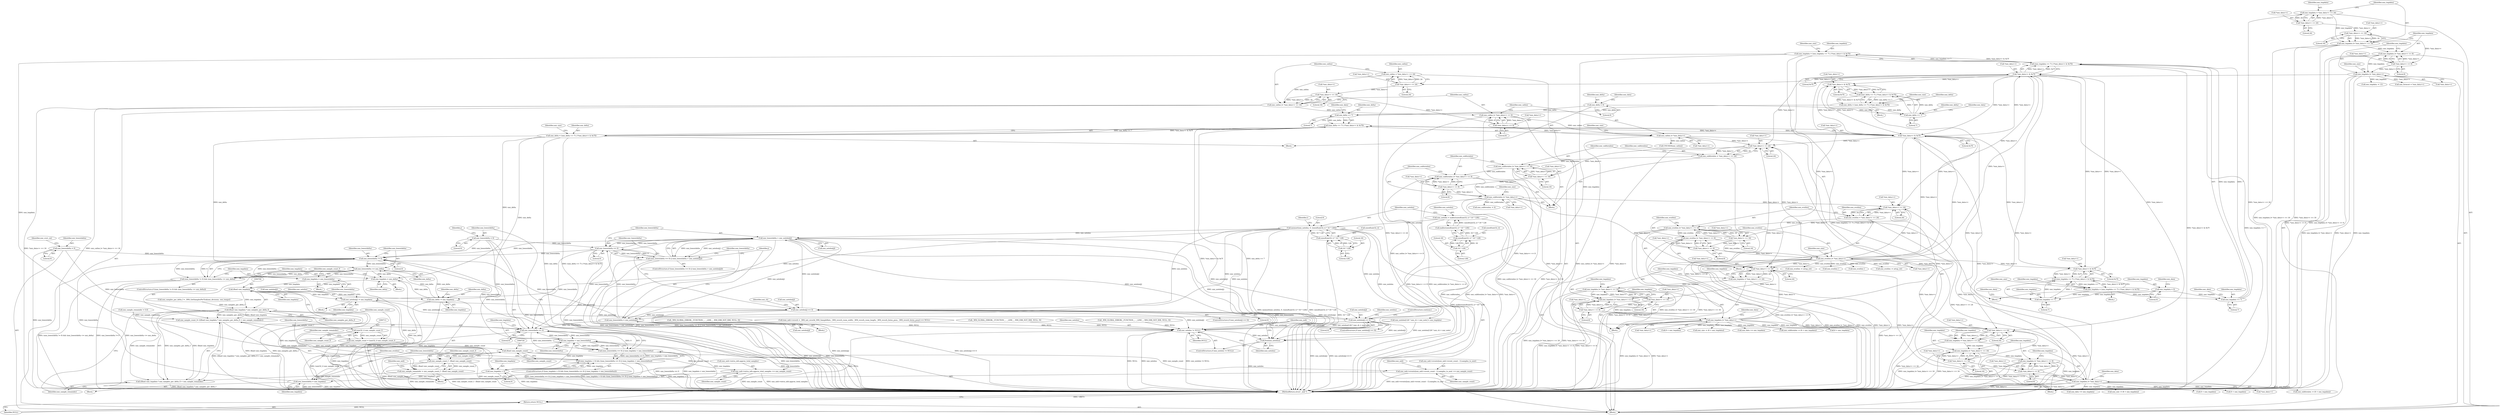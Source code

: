 digraph "0_wildmidi_660b513d99bced8783a4a5984ac2f742c74ebbdd_3@array" {
"1000800" [label="(Call,xmi_lowestdelta > xmi_notelen[j])"];
"1000797" [label="(Call,xmi_lowestdelta == 0)"];
"1000806" [label="(Call,xmi_lowestdelta = xmi_notelen[j])"];
"1000800" [label="(Call,xmi_lowestdelta > xmi_notelen[j])"];
"1000390" [label="(Call,memset(xmi_notelen, 0, (sizeof(uint32_t) * 16 * 128)))"];
"1000381" [label="(Call,xmi_notelen = malloc(sizeof(uint32_t) * 16 * 128))"];
"1000383" [label="(Call,malloc(sizeof(uint32_t) * 16 * 128))"];
"1000384" [label="(Call,sizeof(uint32_t) * 16 * 128)"];
"1000387" [label="(Call,16 * 128)"];
"1000393" [label="(Call,sizeof(uint32_t) * 16 * 128)"];
"1000396" [label="(Call,16 * 128)"];
"1000770" [label="(Call,xmi_notelen[j] == 0)"];
"1000764" [label="(Call,xmi_notelen[j] -= xmi_tmpdata)"];
"1000705" [label="(Call,(float) xmi_tmpdata)"];
"1000698" [label="(Call,xmi_tmpdata = xmi_delta)"];
"1000665" [label="(Call,xmi_delta = (xmi_delta << 7) | (*xmi_data++ & 0x7f))"];
"1000667" [label="(Call,(xmi_delta << 7) | (*xmi_data++ & 0x7f))"];
"1000668" [label="(Call,xmi_delta << 7)"];
"1000648" [label="(Call,xmi_delta = (xmi_delta << 7) | (*xmi_data++ & 0x7f))"];
"1000650" [label="(Call,(xmi_delta << 7) | (*xmi_data++ & 0x7f))"];
"1000651" [label="(Call,xmi_delta << 7)"];
"1000633" [label="(Call,xmi_delta = 0)"];
"1000654" [label="(Call,*xmi_data++ & 0x7f)"];
"1000920" [label="(Call,*xmi_data++ & 0x7f)"];
"1000903" [label="(Call,*xmi_data++ & 0x7f)"];
"1000614" [label="(Call,xmi_evntlen |= *xmi_data++)"];
"1000607" [label="(Call,xmi_evntlen |= *xmi_data++ << 8)"];
"1000600" [label="(Call,xmi_evntlen |= *xmi_data++ << 16)"];
"1000593" [label="(Call,xmi_evntlen = *xmi_data++ << 24)"];
"1000595" [label="(Call,*xmi_data++ << 24)"];
"1000512" [label="(Call,xmi_tmpdata |= *xmi_data++)"];
"1000505" [label="(Call,xmi_tmpdata |= *xmi_data++ << 8)"];
"1000498" [label="(Call,xmi_tmpdata |= *xmi_data++ << 16)"];
"1000491" [label="(Call,xmi_tmpdata = *xmi_data++ << 24)"];
"1000493" [label="(Call,*xmi_data++ << 24)"];
"1000671" [label="(Call,*xmi_data++ & 0x7f)"];
"1000562" [label="(Call,xmi_tmpdata |= *xmi_data++)"];
"1000555" [label="(Call,xmi_tmpdata |= *xmi_data++ << 8)"];
"1000548" [label="(Call,xmi_tmpdata |= *xmi_data++ << 16)"];
"1000541" [label="(Call,xmi_tmpdata = *xmi_data++ << 24)"];
"1000543" [label="(Call,*xmi_data++ << 24)"];
"1000449" [label="(Call,xmi_subformlen |= *xmi_data++)"];
"1000442" [label="(Call,xmi_subformlen |= *xmi_data++ << 8)"];
"1000435" [label="(Call,xmi_subformlen |= *xmi_data++ << 16)"];
"1000428" [label="(Call,xmi_subformlen = *xmi_data++ << 24)"];
"1000430" [label="(Call,*xmi_data++ << 24)"];
"1000337" [label="(Call,xmi_catlen |= *xmi_data++)"];
"1000330" [label="(Call,xmi_catlen |= *xmi_data++ << 8)"];
"1000323" [label="(Call,xmi_catlen |= *xmi_data++ << 16)"];
"1000316" [label="(Call,xmi_catlen = *xmi_data++ << 24)"];
"1000318" [label="(Call,*xmi_data++ << 24)"];
"1000233" [label="(Call,xmi_tmpdata |= *xmi_data++)"];
"1000226" [label="(Call,xmi_tmpdata |= *xmi_data++ << 8)"];
"1000219" [label="(Call,xmi_tmpdata |= *xmi_data++ << 16)"];
"1000212" [label="(Call,xmi_tmpdata = *xmi_data++ << 24)"];
"1000214" [label="(Call,*xmi_data++ << 24)"];
"1000221" [label="(Call,*xmi_data++ << 16)"];
"1000228" [label="(Call,*xmi_data++ << 8)"];
"1000325" [label="(Call,*xmi_data++ << 16)"];
"1000332" [label="(Call,*xmi_data++ << 8)"];
"1000437" [label="(Call,*xmi_data++ << 16)"];
"1000444" [label="(Call,*xmi_data++ << 8)"];
"1000550" [label="(Call,*xmi_data++ << 16)"];
"1000557" [label="(Call,*xmi_data++ << 8)"];
"1000500" [label="(Call,*xmi_data++ << 16)"];
"1000507" [label="(Call,*xmi_data++ << 8)"];
"1000602" [label="(Call,*xmi_data++ << 16)"];
"1000609" [label="(Call,*xmi_data++ << 8)"];
"1000811" [label="(Call,xmi_delta -= xmi_tmpdata)"];
"1000689" [label="(Call,xmi_lowestdelta <= xmi_delta)"];
"1000686" [label="(Call,xmi_lowestdelta != 0)"];
"1000185" [label="(Call,xmi_lowestdelta = 0)"];
"1000949" [label="(Call,xmi_tmpdata < xmi_lowestdelta)"];
"1000942" [label="(Call,xmi_tmpdata > 0)"];
"1000914" [label="(Call,xmi_tmpdata = (xmi_tmpdata << 7) | (*xmi_data++ & 0x7f))"];
"1000916" [label="(Call,(xmi_tmpdata << 7) | (*xmi_data++ & 0x7f))"];
"1000917" [label="(Call,xmi_tmpdata << 7)"];
"1000882" [label="(Call,xmi_tmpdata = 0)"];
"1000897" [label="(Call,xmi_tmpdata = (xmi_tmpdata << 7) | (*xmi_data++ & 0x7f))"];
"1000899" [label="(Call,(xmi_tmpdata << 7) | (*xmi_data++ & 0x7f))"];
"1000900" [label="(Call,xmi_tmpdata << 7)"];
"1000946" [label="(Call,xmi_lowestdelta == 0)"];
"1000742" [label="(Call,xmi_lowestdelta = 0)"];
"1000953" [label="(Call,xmi_lowestdelta = xmi_tmpdata)"];
"1000693" [label="(Call,xmi_tmpdata = xmi_lowestdelta)"];
"1000758" [label="(Call,xmi_notelen[j] == 0)"];
"1000685" [label="(Call,(xmi_lowestdelta != 0) && (xmi_lowestdelta <= xmi_delta))"];
"1000704" [label="(Call,(float) xmi_tmpdata * xmi_samples_per_delta_f)"];
"1000701" [label="(Call,xmi_sample_count_f= (((float) xmi_tmpdata * xmi_samples_per_delta_f) + xmi_sample_remainder))"];
"1000712" [label="(Call,(uint32_t) xmi_sample_count_f)"];
"1000710" [label="(Call,xmi_sample_count = (uint32_t) xmi_sample_count_f)"];
"1000719" [label="(Call,(float) xmi_sample_count)"];
"1000717" [label="(Call,xmi_sample_count_f - (float) xmi_sample_count)"];
"1000715" [label="(Call,xmi_sample_remainder = xmi_sample_count_f - (float) xmi_sample_count)"];
"1000703" [label="(Call,((float) xmi_tmpdata * xmi_samples_per_delta_f) + xmi_sample_remainder)"];
"1000722" [label="(Call,xmi_mdi->events[xmi_mdi->event_count - 1].samples_to_next += xmi_sample_count)"];
"1000735" [label="(Call,xmi_mdi->extra_info.approx_total_samples += xmi_sample_count)"];
"1001044" [label="(Call,xmi_notelen != NULL)"];
"1001047" [label="(Call,free(xmi_notelen))"];
"1001057" [label="(Return,return NULL;)"];
"1000796" [label="(Call,(xmi_lowestdelta == 0) || (xmi_lowestdelta > xmi_notelen[j]))"];
"1000945" [label="(Call,(xmi_lowestdelta == 0) || (xmi_tmpdata < xmi_lowestdelta))"];
"1000941" [label="(Call,(xmi_tmpdata > 0) && ((xmi_lowestdelta == 0) || (xmi_tmpdata < xmi_lowestdelta)))"];
"1000572" [label="(Call,8 + xmi_tmpdata)"];
"1000919" [label="(Literal,7)"];
"1001047" [label="(Call,free(xmi_notelen))"];
"1000564" [label="(Call,*xmi_data++)"];
"1000326" [label="(Call,*xmi_data++)"];
"1000385" [label="(Call,sizeof(uint32_t))"];
"1000714" [label="(Identifier,xmi_sample_count_f)"];
"1000796" [label="(Call,(xmi_lowestdelta == 0) || (xmi_lowestdelta > xmi_notelen[j]))"];
"1000711" [label="(Identifier,xmi_sample_count)"];
"1000943" [label="(Identifier,xmi_tmpdata)"];
"1000445" [label="(Call,*xmi_data++)"];
"1000717" [label="(Call,xmi_sample_count_f - (float) xmi_sample_count)"];
"1000220" [label="(Identifier,xmi_tmpdata)"];
"1000741" [label="(Identifier,xmi_sample_count)"];
"1000186" [label="(Identifier,xmi_lowestdelta)"];
"1000232" [label="(Literal,8)"];
"1000522" [label="(Call,8 + xmi_tmpdata)"];
"1000610" [label="(Call,*xmi_data++)"];
"1000212" [label="(Call,xmi_tmpdata = *xmi_data++ << 24)"];
"1000965" [label="(Call,xmi_evntlen -= setup_ret)"];
"1000381" [label="(Call,xmi_notelen = malloc(sizeof(uint32_t) * 16 * 128))"];
"1000652" [label="(Identifier,xmi_delta)"];
"1000487" [label="(Block,)"];
"1000661" [label="(Call,xmi_evntlen--)"];
"1000498" [label="(Call,xmi_tmpdata |= *xmi_data++ << 16)"];
"1000671" [label="(Call,*xmi_data++ & 0x7f)"];
"1000213" [label="(Identifier,xmi_tmpdata)"];
"1000505" [label="(Call,xmi_tmpdata |= *xmi_data++ << 8)"];
"1000944" [label="(Literal,0)"];
"1000695" [label="(Identifier,xmi_lowestdelta)"];
"1000219" [label="(Call,xmi_tmpdata |= *xmi_data++ << 16)"];
"1000688" [label="(Literal,0)"];
"1000858" [label="(Block,)"];
"1000609" [label="(Call,*xmi_data++ << 8)"];
"1000494" [label="(Call,*xmi_data++)"];
"1000390" [label="(Call,memset(xmi_notelen, 0, (sizeof(uint32_t) * 16 * 128)))"];
"1000920" [label="(Call,*xmi_data++ & 0x7f)"];
"1000548" [label="(Call,xmi_tmpdata |= *xmi_data++ << 16)"];
"1000909" [label="(Identifier,xmi_size)"];
"1000747" [label="(Identifier,j)"];
"1000726" [label="(Identifier,xmi_mdi)"];
"1000441" [label="(Literal,16)"];
"1000511" [label="(Literal,8)"];
"1000608" [label="(Identifier,xmi_evntlen)"];
"1000952" [label="(Block,)"];
"1000678" [label="(Call,xmi_evntlen--)"];
"1000635" [label="(Literal,0)"];
"1000541" [label="(Call,xmi_tmpdata = *xmi_data++ << 24)"];
"1000690" [label="(Identifier,xmi_lowestdelta)"];
"1000950" [label="(Identifier,xmi_tmpdata)"];
"1000814" [label="(Identifier,xmi_delta)"];
"1000514" [label="(Call,*xmi_data++)"];
"1000904" [label="(Call,*xmi_data++)"];
"1000228" [label="(Call,*xmi_data++ << 8)"];
"1000948" [label="(Literal,0)"];
"1000587" [label="(Block,)"];
"1000233" [label="(Call,xmi_tmpdata |= *xmi_data++)"];
"1000634" [label="(Identifier,xmi_delta)"];
"1000946" [label="(Call,xmi_lowestdelta == 0)"];
"1000762" [label="(Literal,0)"];
"1000537" [label="(Block,)"];
"1000463" [label="(Call,_WM_GLOBAL_ERROR(__FUNCTION__, __LINE__, WM_ERR_NOT_XMI, NULL, 0))"];
"1000801" [label="(Identifier,xmi_lowestdelta)"];
"1000639" [label="(Identifier,xmi_data)"];
"1000647" [label="(Block,)"];
"1000800" [label="(Call,xmi_lowestdelta > xmi_notelen[j])"];
"1000669" [label="(Identifier,xmi_delta)"];
"1000234" [label="(Identifier,xmi_tmpdata)"];
"1000431" [label="(Call,*xmi_data++)"];
"1000906" [label="(Identifier,xmi_data)"];
"1000709" [label="(Identifier,xmi_sample_remainder)"];
"1000675" [label="(Literal,0x7f)"];
"1001046" [label="(Identifier,NULL)"];
"1001057" [label="(Return,return NULL;)"];
"1000924" [label="(Literal,0x7f)"];
"1000811" [label="(Call,xmi_delta -= xmi_tmpdata)"];
"1000227" [label="(Identifier,xmi_tmpdata)"];
"1000568" [label="(Identifier,xmi_data)"];
"1000685" [label="(Call,(xmi_lowestdelta != 0) && (xmi_lowestdelta <= xmi_delta))"];
"1000772" [label="(Identifier,xmi_notelen)"];
"1000325" [label="(Call,*xmi_data++ << 16)"];
"1000755" [label="(Identifier,j)"];
"1000512" [label="(Call,xmi_tmpdata |= *xmi_data++)"];
"1000983" [label="(Call,(xmi_mdi->reverb = _WM_init_reverb(_WM_SampleRate, _WM_reverb_room_width, _WM_reverb_room_length, _WM_reverb_listen_posx, _WM_reverb_listen_posy)) == NULL)"];
"1000734" [label="(Identifier,xmi_sample_count)"];
"1000758" [label="(Call,xmi_notelen[j] == 0)"];
"1000287" [label="(Call,xmi_tmpdata -= 13)"];
"1000897" [label="(Call,xmi_tmpdata = (xmi_tmpdata << 7) | (*xmi_data++ & 0x7f))"];
"1000683" [label="(Block,)"];
"1000923" [label="(Identifier,xmi_data)"];
"1000319" [label="(Call,*xmi_data++)"];
"1000942" [label="(Call,xmi_tmpdata > 0)"];
"1000971" [label="(Identifier,xmi_evntlen)"];
"1000649" [label="(Identifier,xmi_delta)"];
"1000766" [label="(Identifier,xmi_notelen)"];
"1000595" [label="(Call,*xmi_data++ << 24)"];
"1000401" [label="(Identifier,i)"];
"1000593" [label="(Call,xmi_evntlen = *xmi_data++ << 24)"];
"1000738" [label="(Identifier,xmi_mdi)"];
"1000799" [label="(Literal,0)"];
"1000700" [label="(Identifier,xmi_delta)"];
"1000603" [label="(Call,*xmi_data++)"];
"1000398" [label="(Literal,128)"];
"1000513" [label="(Identifier,xmi_tmpdata)"];
"1000331" [label="(Identifier,xmi_catlen)"];
"1000215" [label="(Call,*xmi_data++)"];
"1000947" [label="(Identifier,xmi_lowestdelta)"];
"1000940" [label="(ControlStructure,if ((xmi_tmpdata > 0) && ((xmi_lowestdelta == 0) || (xmi_tmpdata < xmi_lowestdelta))))"];
"1000653" [label="(Literal,7)"];
"1000769" [label="(ControlStructure,if (xmi_notelen[j] == 0))"];
"1000527" [label="(Call,8 + xmi_tmpdata)"];
"1000323" [label="(Call,xmi_catlen |= *xmi_data++ << 16)"];
"1000443" [label="(Identifier,xmi_subformlen)"];
"1000883" [label="(Identifier,xmi_tmpdata)"];
"1000520" [label="(Call,xmi_size -= (8 + xmi_tmpdata))"];
"1000712" [label="(Call,(uint32_t) xmi_sample_count_f)"];
"1000596" [label="(Call,*xmi_data++)"];
"1000719" [label="(Call,(float) xmi_sample_count)"];
"1000650" [label="(Call,(xmi_delta << 7) | (*xmi_data++ & 0x7f))"];
"1000672" [label="(Call,*xmi_data++)"];
"1000575" [label="(Call,xmi_subformlen -= (8 + xmi_tmpdata))"];
"1000492" [label="(Identifier,xmi_tmpdata)"];
"1000542" [label="(Identifier,xmi_tmpdata)"];
"1000876" [label="(Call,xmi_evntlen -= setup_ret)"];
"1000918" [label="(Identifier,xmi_tmpdata)"];
"1000955" [label="(Identifier,xmi_tmpdata)"];
"1000765" [label="(Call,xmi_notelen[j])"];
"1000557" [label="(Call,*xmi_data++ << 8)"];
"1000707" [label="(Identifier,xmi_tmpdata)"];
"1000917" [label="(Call,xmi_tmpdata << 7)"];
"1000544" [label="(Call,*xmi_data++)"];
"1000805" [label="(Block,)"];
"1001051" [label="(Identifier,xmi_mdi)"];
"1000415" [label="(Call,_WM_GLOBAL_ERROR(__FUNCTION__, __LINE__, WM_ERR_NOT_XMI, NULL, 0))"];
"1000451" [label="(Call,*xmi_data++)"];
"1000428" [label="(Call,xmi_subformlen = *xmi_data++ << 24)"];
"1000383" [label="(Call,malloc(sizeof(uint32_t) * 16 * 128))"];
"1000702" [label="(Identifier,xmi_sample_count_f)"];
"1000226" [label="(Call,xmi_tmpdata |= *xmi_data++ << 8)"];
"1000438" [label="(Call,*xmi_data++)"];
"1000547" [label="(Literal,24)"];
"1000614" [label="(Call,xmi_evntlen |= *xmi_data++)"];
"1000343" [label="(Identifier,xmi_size)"];
"1000807" [label="(Identifier,xmi_lowestdelta)"];
"1000558" [label="(Call,*xmi_data++)"];
"1000607" [label="(Call,xmi_evntlen |= *xmi_data++ << 8)"];
"1000703" [label="(Call,((float) xmi_tmpdata * xmi_samples_per_delta_f) + xmi_sample_remainder)"];
"1000670" [label="(Literal,7)"];
"1000802" [label="(Call,xmi_notelen[j])"];
"1000797" [label="(Call,xmi_lowestdelta == 0)"];
"1000941" [label="(Call,(xmi_tmpdata > 0) && ((xmi_lowestdelta == 0) || (xmi_tmpdata < xmi_lowestdelta)))"];
"1000687" [label="(Identifier,xmi_lowestdelta)"];
"1000318" [label="(Call,*xmi_data++ << 24)"];
"1000914" [label="(Call,xmi_tmpdata = (xmi_tmpdata << 7) | (*xmi_data++ & 0x7f))"];
"1000926" [label="(Identifier,xmi_size)"];
"1000677" [label="(Identifier,xmi_size)"];
"1000648" [label="(Call,xmi_delta = (xmi_delta << 7) | (*xmi_data++ & 0x7f))"];
"1000658" [label="(Literal,0x7f)"];
"1000444" [label="(Call,*xmi_data++ << 8)"];
"1000436" [label="(Identifier,xmi_subformlen)"];
"1000387" [label="(Call,16 * 128)"];
"1000497" [label="(Literal,24)"];
"1000435" [label="(Call,xmi_subformlen |= *xmi_data++ << 16)"];
"1000901" [label="(Identifier,xmi_tmpdata)"];
"1000721" [label="(Identifier,xmi_sample_count)"];
"1000437" [label="(Call,*xmi_data++ << 16)"];
"1000330" [label="(Call,xmi_catlen |= *xmi_data++ << 8)"];
"1000771" [label="(Call,xmi_notelen[j])"];
"1000491" [label="(Call,xmi_tmpdata = *xmi_data++ << 24)"];
"1000345" [label="(Call,UNUSED(xmi_catlen))"];
"1000551" [label="(Call,*xmi_data++)"];
"1000763" [label="(ControlStructure,continue;)"];
"1000710" [label="(Call,xmi_sample_count = (uint32_t) xmi_sample_count_f)"];
"1000813" [label="(Identifier,xmi_tmpdata)"];
"1000602" [label="(Call,*xmi_data++ << 16)"];
"1000666" [label="(Identifier,xmi_delta)"];
"1000517" [label="(Call,xmi_data += xmi_tmpdata)"];
"1000222" [label="(Call,*xmi_data++)"];
"1000600" [label="(Call,xmi_evntlen |= *xmi_data++ << 16)"];
"1000448" [label="(Literal,8)"];
"1000157" [label="(Call,xmi_sample_remainder = 0.0)"];
"1000945" [label="(Call,(xmi_lowestdelta == 0) || (xmi_tmpdata < xmi_lowestdelta))"];
"1000742" [label="(Call,xmi_lowestdelta = 0)"];
"1000949" [label="(Call,xmi_tmpdata < xmi_lowestdelta)"];
"1000190" [label="(Identifier,xmi_evnt_cnt)"];
"1000915" [label="(Identifier,xmi_tmpdata)"];
"1000337" [label="(Call,xmi_catlen |= *xmi_data++)"];
"1001058" [label="(Identifier,NULL)"];
"1000902" [label="(Literal,7)"];
"1000449" [label="(Call,xmi_subformlen |= *xmi_data++)"];
"1000722" [label="(Call,xmi_mdi->events[xmi_mdi->event_count - 1].samples_to_next += xmi_sample_count)"];
"1001045" [label="(Identifier,xmi_notelen)"];
"1000777" [label="(Identifier,xmi_ch)"];
"1000393" [label="(Call,sizeof(uint32_t) * 16 * 128)"];
"1000744" [label="(Literal,0)"];
"1000376" [label="(Call,xmi_samples_per_delta_f = _WM_GetSamplesPerTick(xmi_divisions, xmi_tempo))"];
"1000888" [label="(Identifier,xmi_data)"];
"1000795" [label="(ControlStructure,if ((xmi_lowestdelta == 0) || (xmi_lowestdelta > xmi_notelen[j])))"];
"1000554" [label="(Literal,16)"];
"1000107" [label="(Block,)"];
"1000567" [label="(Call,xmi_data += xmi_tmpdata)"];
"1000931" [label="(Call,xmi_notelen[128 * xmi_ch + xmi_note] = xmi_tmpdata)"];
"1000699" [label="(Identifier,xmi_tmpdata)"];
"1000549" [label="(Identifier,xmi_tmpdata)"];
"1000613" [label="(Literal,8)"];
"1000655" [label="(Call,*xmi_data++)"];
"1000476" [label="(Call,xmi_subformlen -= 4)"];
"1000563" [label="(Identifier,xmi_tmpdata)"];
"1000692" [label="(Block,)"];
"1000665" [label="(Call,xmi_delta = (xmi_delta << 7) | (*xmi_data++ & 0x7f))"];
"1000329" [label="(Literal,16)"];
"1000896" [label="(Block,)"];
"1000338" [label="(Identifier,xmi_catlen)"];
"1000507" [label="(Call,*xmi_data++ << 8)"];
"1000757" [label="(ControlStructure,if (xmi_notelen[j] == 0))"];
"1000525" [label="(Call,xmi_subformlen -= (8 + xmi_tmpdata))"];
"1001048" [label="(Identifier,xmi_notelen)"];
"1000689" [label="(Call,xmi_lowestdelta <= xmi_delta)"];
"1000704" [label="(Call,(float) xmi_tmpdata * xmi_samples_per_delta_f)"];
"1000408" [label="(Block,)"];
"1000715" [label="(Call,xmi_sample_remainder = xmi_sample_count_f - (float) xmi_sample_count)"];
"1000768" [label="(Identifier,xmi_tmpdata)"];
"1000684" [label="(ControlStructure,if ((xmi_lowestdelta != 0) && (xmi_lowestdelta <= xmi_delta)))"];
"1000657" [label="(Identifier,xmi_data)"];
"1000974" [label="(Call,_WM_GLOBAL_ERROR(__FUNCTION__, __LINE__, WM_ERR_NOT_XMI, NULL, 0))"];
"1000705" [label="(Call,(float) xmi_tmpdata)"];
"1000317" [label="(Identifier,xmi_catlen)"];
"1000601" [label="(Identifier,xmi_evntlen)"];
"1000394" [label="(Call,sizeof(uint32_t))"];
"1000774" [label="(Literal,0)"];
"1000686" [label="(Call,xmi_lowestdelta != 0)"];
"1000708" [label="(Identifier,xmi_samples_per_delta_f)"];
"1000543" [label="(Call,*xmi_data++ << 24)"];
"1000336" [label="(Literal,8)"];
"1000389" [label="(Literal,128)"];
"1000697" [label="(Block,)"];
"1000756" [label="(Block,)"];
"1000384" [label="(Call,sizeof(uint32_t) * 16 * 128)"];
"1000916" [label="(Call,(xmi_tmpdata << 7) | (*xmi_data++ & 0x7f))"];
"1000392" [label="(Literal,0)"];
"1000324" [label="(Identifier,xmi_catlen)"];
"1000759" [label="(Call,xmi_notelen[j])"];
"1000667" [label="(Call,(xmi_delta << 7) | (*xmi_data++ & 0x7f))"];
"1000674" [label="(Identifier,xmi_data)"];
"1000388" [label="(Literal,16)"];
"1000382" [label="(Identifier,xmi_notelen)"];
"1000562" [label="(Call,xmi_tmpdata |= *xmi_data++)"];
"1000691" [label="(Identifier,xmi_delta)"];
"1000316" [label="(Call,xmi_catlen = *xmi_data++ << 24)"];
"1001059" [label="(MethodReturn,struct _mdi *)"];
"1000693" [label="(Call,xmi_tmpdata = xmi_lowestdelta)"];
"1000633" [label="(Call,xmi_delta = 0)"];
"1000903" [label="(Call,*xmi_data++ & 0x7f)"];
"1000798" [label="(Identifier,xmi_lowestdelta)"];
"1000500" [label="(Call,*xmi_data++ << 16)"];
"1000570" [label="(Call,xmi_size -= (8 + xmi_tmpdata))"];
"1000267" [label="(Call,xmi_formcnt = *xmi_data++)"];
"1000221" [label="(Call,*xmi_data++ << 16)"];
"1000718" [label="(Identifier,xmi_sample_count_f)"];
"1000577" [label="(Call,8 + xmi_tmpdata)"];
"1000900" [label="(Call,xmi_tmpdata << 7)"];
"1000332" [label="(Call,*xmi_data++ << 8)"];
"1000225" [label="(Literal,16)"];
"1000660" [label="(Identifier,xmi_size)"];
"1000518" [label="(Identifier,xmi_data)"];
"1000499" [label="(Identifier,xmi_tmpdata)"];
"1000694" [label="(Identifier,xmi_tmpdata)"];
"1000701" [label="(Call,xmi_sample_count_f= (((float) xmi_tmpdata * xmi_samples_per_delta_f) + xmi_sample_remainder))"];
"1000698" [label="(Call,xmi_tmpdata = xmi_delta)"];
"1000504" [label="(Literal,16)"];
"1000884" [label="(Literal,0)"];
"1000898" [label="(Identifier,xmi_tmpdata)"];
"1000716" [label="(Identifier,xmi_sample_remainder)"];
"1000616" [label="(Call,*xmi_data++)"];
"1000743" [label="(Identifier,xmi_lowestdelta)"];
"1000735" [label="(Call,xmi_mdi->extra_info.approx_total_samples += xmi_sample_count)"];
"1000214" [label="(Call,*xmi_data++ << 24)"];
"1000391" [label="(Identifier,xmi_notelen)"];
"1000561" [label="(Literal,8)"];
"1000501" [label="(Call,*xmi_data++)"];
"1000954" [label="(Identifier,xmi_lowestdelta)"];
"1000396" [label="(Call,16 * 128)"];
"1000953" [label="(Call,xmi_lowestdelta = xmi_tmpdata)"];
"1000229" [label="(Call,*xmi_data++)"];
"1000951" [label="(Identifier,xmi_lowestdelta)"];
"1000907" [label="(Literal,0x7f)"];
"1000556" [label="(Identifier,xmi_tmpdata)"];
"1000632" [label="(Block,)"];
"1000508" [label="(Call,*xmi_data++)"];
"1000187" [label="(Literal,0)"];
"1000764" [label="(Call,xmi_notelen[j] -= xmi_tmpdata)"];
"1000506" [label="(Identifier,xmi_tmpdata)"];
"1000429" [label="(Identifier,xmi_subformlen)"];
"1000322" [label="(Literal,24)"];
"1000235" [label="(Call,*xmi_data++)"];
"1000397" [label="(Literal,16)"];
"1000882" [label="(Call,xmi_tmpdata = 0)"];
"1001043" [label="(ControlStructure,if (xmi_notelen != NULL))"];
"1000723" [label="(Call,xmi_mdi->events[xmi_mdi->event_count - 1].samples_to_next)"];
"1000921" [label="(Call,*xmi_data++)"];
"1000808" [label="(Call,xmi_notelen[j])"];
"1000806" [label="(Call,xmi_lowestdelta = xmi_notelen[j])"];
"1000493" [label="(Call,*xmi_data++ << 24)"];
"1000620" [label="(Identifier,xmi_size)"];
"1000434" [label="(Literal,24)"];
"1000654" [label="(Call,*xmi_data++ & 0x7f)"];
"1000450" [label="(Identifier,xmi_subformlen)"];
"1000430" [label="(Call,*xmi_data++ << 24)"];
"1000550" [label="(Call,*xmi_data++ << 16)"];
"1000812" [label="(Identifier,xmi_delta)"];
"1000599" [label="(Literal,24)"];
"1000651" [label="(Call,xmi_delta << 7)"];
"1000455" [label="(Identifier,xmi_size)"];
"1000218" [label="(Literal,24)"];
"1000339" [label="(Call,*xmi_data++)"];
"1000668" [label="(Call,xmi_delta << 7)"];
"1000333" [label="(Call,*xmi_data++)"];
"1000606" [label="(Literal,16)"];
"1001044" [label="(Call,xmi_notelen != NULL)"];
"1000442" [label="(Call,xmi_subformlen |= *xmi_data++ << 8)"];
"1000185" [label="(Call,xmi_lowestdelta = 0)"];
"1000615" [label="(Identifier,xmi_evntlen)"];
"1000736" [label="(Call,xmi_mdi->extra_info.approx_total_samples)"];
"1000770" [label="(Call,xmi_notelen[j] == 0)"];
"1000899" [label="(Call,(xmi_tmpdata << 7) | (*xmi_data++ & 0x7f))"];
"1000239" [label="(Identifier,xmi_size)"];
"1000555" [label="(Call,xmi_tmpdata |= *xmi_data++ << 8)"];
"1000594" [label="(Identifier,xmi_evntlen)"];
"1000800" -> "1000796"  [label="AST: "];
"1000800" -> "1000802"  [label="CFG: "];
"1000801" -> "1000800"  [label="AST: "];
"1000802" -> "1000800"  [label="AST: "];
"1000796" -> "1000800"  [label="CFG: "];
"1000800" -> "1001059"  [label="DDG: xmi_notelen[j]"];
"1000800" -> "1001059"  [label="DDG: xmi_lowestdelta"];
"1000800" -> "1000686"  [label="DDG: xmi_lowestdelta"];
"1000800" -> "1000758"  [label="DDG: xmi_notelen[j]"];
"1000800" -> "1000797"  [label="DDG: xmi_lowestdelta"];
"1000800" -> "1000796"  [label="DDG: xmi_lowestdelta"];
"1000800" -> "1000796"  [label="DDG: xmi_notelen[j]"];
"1000797" -> "1000800"  [label="DDG: xmi_lowestdelta"];
"1000390" -> "1000800"  [label="DDG: xmi_notelen"];
"1000770" -> "1000800"  [label="DDG: xmi_notelen[j]"];
"1000800" -> "1000806"  [label="DDG: xmi_notelen[j]"];
"1000800" -> "1000946"  [label="DDG: xmi_lowestdelta"];
"1000800" -> "1001044"  [label="DDG: xmi_notelen[j]"];
"1000800" -> "1001047"  [label="DDG: xmi_notelen[j]"];
"1000797" -> "1000796"  [label="AST: "];
"1000797" -> "1000799"  [label="CFG: "];
"1000798" -> "1000797"  [label="AST: "];
"1000799" -> "1000797"  [label="AST: "];
"1000801" -> "1000797"  [label="CFG: "];
"1000796" -> "1000797"  [label="CFG: "];
"1000797" -> "1001059"  [label="DDG: xmi_lowestdelta"];
"1000797" -> "1000686"  [label="DDG: xmi_lowestdelta"];
"1000797" -> "1000796"  [label="DDG: xmi_lowestdelta"];
"1000797" -> "1000796"  [label="DDG: 0"];
"1000806" -> "1000797"  [label="DDG: xmi_lowestdelta"];
"1000742" -> "1000797"  [label="DDG: xmi_lowestdelta"];
"1000797" -> "1000946"  [label="DDG: xmi_lowestdelta"];
"1000806" -> "1000805"  [label="AST: "];
"1000806" -> "1000808"  [label="CFG: "];
"1000807" -> "1000806"  [label="AST: "];
"1000808" -> "1000806"  [label="AST: "];
"1000755" -> "1000806"  [label="CFG: "];
"1000806" -> "1001059"  [label="DDG: xmi_lowestdelta"];
"1000806" -> "1001059"  [label="DDG: xmi_notelen[j]"];
"1000806" -> "1000686"  [label="DDG: xmi_lowestdelta"];
"1000390" -> "1000806"  [label="DDG: xmi_notelen"];
"1000770" -> "1000806"  [label="DDG: xmi_notelen[j]"];
"1000806" -> "1000946"  [label="DDG: xmi_lowestdelta"];
"1000390" -> "1000107"  [label="AST: "];
"1000390" -> "1000393"  [label="CFG: "];
"1000391" -> "1000390"  [label="AST: "];
"1000392" -> "1000390"  [label="AST: "];
"1000393" -> "1000390"  [label="AST: "];
"1000401" -> "1000390"  [label="CFG: "];
"1000390" -> "1001059"  [label="DDG: sizeof(uint32_t) * 16 * 128"];
"1000390" -> "1001059"  [label="DDG: memset(xmi_notelen, 0, (sizeof(uint32_t) * 16 * 128))"];
"1000381" -> "1000390"  [label="DDG: xmi_notelen"];
"1000393" -> "1000390"  [label="DDG: 16 * 128"];
"1000390" -> "1000758"  [label="DDG: xmi_notelen"];
"1000390" -> "1000764"  [label="DDG: xmi_notelen"];
"1000390" -> "1000770"  [label="DDG: xmi_notelen"];
"1000390" -> "1001044"  [label="DDG: xmi_notelen"];
"1000390" -> "1001047"  [label="DDG: xmi_notelen"];
"1000381" -> "1000107"  [label="AST: "];
"1000381" -> "1000383"  [label="CFG: "];
"1000382" -> "1000381"  [label="AST: "];
"1000383" -> "1000381"  [label="AST: "];
"1000391" -> "1000381"  [label="CFG: "];
"1000381" -> "1001059"  [label="DDG: malloc(sizeof(uint32_t) * 16 * 128)"];
"1000383" -> "1000381"  [label="DDG: sizeof(uint32_t) * 16 * 128"];
"1000383" -> "1000384"  [label="CFG: "];
"1000384" -> "1000383"  [label="AST: "];
"1000384" -> "1000383"  [label="DDG: 16 * 128"];
"1000384" -> "1000387"  [label="CFG: "];
"1000385" -> "1000384"  [label="AST: "];
"1000387" -> "1000384"  [label="AST: "];
"1000387" -> "1000384"  [label="DDG: 16"];
"1000387" -> "1000384"  [label="DDG: 128"];
"1000387" -> "1000389"  [label="CFG: "];
"1000388" -> "1000387"  [label="AST: "];
"1000389" -> "1000387"  [label="AST: "];
"1000393" -> "1000396"  [label="CFG: "];
"1000394" -> "1000393"  [label="AST: "];
"1000396" -> "1000393"  [label="AST: "];
"1000393" -> "1001059"  [label="DDG: 16 * 128"];
"1000396" -> "1000393"  [label="DDG: 16"];
"1000396" -> "1000393"  [label="DDG: 128"];
"1000396" -> "1000398"  [label="CFG: "];
"1000397" -> "1000396"  [label="AST: "];
"1000398" -> "1000396"  [label="AST: "];
"1000770" -> "1000769"  [label="AST: "];
"1000770" -> "1000774"  [label="CFG: "];
"1000771" -> "1000770"  [label="AST: "];
"1000774" -> "1000770"  [label="AST: "];
"1000777" -> "1000770"  [label="CFG: "];
"1000798" -> "1000770"  [label="CFG: "];
"1000770" -> "1001059"  [label="DDG: xmi_notelen[j] == 0"];
"1000770" -> "1001059"  [label="DDG: xmi_notelen[j]"];
"1000770" -> "1000758"  [label="DDG: xmi_notelen[j]"];
"1000764" -> "1000770"  [label="DDG: xmi_notelen[j]"];
"1000770" -> "1001044"  [label="DDG: xmi_notelen[j]"];
"1000770" -> "1001047"  [label="DDG: xmi_notelen[j]"];
"1000764" -> "1000756"  [label="AST: "];
"1000764" -> "1000768"  [label="CFG: "];
"1000765" -> "1000764"  [label="AST: "];
"1000768" -> "1000764"  [label="AST: "];
"1000772" -> "1000764"  [label="CFG: "];
"1000764" -> "1001059"  [label="DDG: xmi_tmpdata"];
"1000705" -> "1000764"  [label="DDG: xmi_tmpdata"];
"1000758" -> "1000764"  [label="DDG: xmi_notelen[j]"];
"1000705" -> "1000704"  [label="AST: "];
"1000705" -> "1000707"  [label="CFG: "];
"1000706" -> "1000705"  [label="AST: "];
"1000707" -> "1000705"  [label="AST: "];
"1000708" -> "1000705"  [label="CFG: "];
"1000705" -> "1001059"  [label="DDG: xmi_tmpdata"];
"1000705" -> "1000704"  [label="DDG: xmi_tmpdata"];
"1000698" -> "1000705"  [label="DDG: xmi_tmpdata"];
"1000693" -> "1000705"  [label="DDG: xmi_tmpdata"];
"1000705" -> "1000811"  [label="DDG: xmi_tmpdata"];
"1000698" -> "1000697"  [label="AST: "];
"1000698" -> "1000700"  [label="CFG: "];
"1000699" -> "1000698"  [label="AST: "];
"1000700" -> "1000698"  [label="AST: "];
"1000702" -> "1000698"  [label="CFG: "];
"1000698" -> "1001059"  [label="DDG: xmi_delta"];
"1000665" -> "1000698"  [label="DDG: xmi_delta"];
"1000811" -> "1000698"  [label="DDG: xmi_delta"];
"1000689" -> "1000698"  [label="DDG: xmi_delta"];
"1000665" -> "1000632"  [label="AST: "];
"1000665" -> "1000667"  [label="CFG: "];
"1000666" -> "1000665"  [label="AST: "];
"1000667" -> "1000665"  [label="AST: "];
"1000677" -> "1000665"  [label="CFG: "];
"1000665" -> "1001059"  [label="DDG: xmi_delta"];
"1000665" -> "1001059"  [label="DDG: (xmi_delta << 7) | (*xmi_data++ & 0x7f)"];
"1000667" -> "1000665"  [label="DDG: xmi_delta << 7"];
"1000667" -> "1000665"  [label="DDG: *xmi_data++ & 0x7f"];
"1000665" -> "1000689"  [label="DDG: xmi_delta"];
"1000665" -> "1000811"  [label="DDG: xmi_delta"];
"1000667" -> "1000671"  [label="CFG: "];
"1000668" -> "1000667"  [label="AST: "];
"1000671" -> "1000667"  [label="AST: "];
"1000667" -> "1001059"  [label="DDG: xmi_delta << 7"];
"1000667" -> "1001059"  [label="DDG: *xmi_data++ & 0x7f"];
"1000668" -> "1000667"  [label="DDG: xmi_delta"];
"1000668" -> "1000667"  [label="DDG: 7"];
"1000671" -> "1000667"  [label="DDG: *xmi_data++"];
"1000671" -> "1000667"  [label="DDG: 0x7f"];
"1000668" -> "1000670"  [label="CFG: "];
"1000669" -> "1000668"  [label="AST: "];
"1000670" -> "1000668"  [label="AST: "];
"1000674" -> "1000668"  [label="CFG: "];
"1000648" -> "1000668"  [label="DDG: xmi_delta"];
"1000633" -> "1000668"  [label="DDG: xmi_delta"];
"1000648" -> "1000647"  [label="AST: "];
"1000648" -> "1000650"  [label="CFG: "];
"1000649" -> "1000648"  [label="AST: "];
"1000650" -> "1000648"  [label="AST: "];
"1000660" -> "1000648"  [label="CFG: "];
"1000650" -> "1000648"  [label="DDG: xmi_delta << 7"];
"1000650" -> "1000648"  [label="DDG: *xmi_data++ & 0x7f"];
"1000648" -> "1000651"  [label="DDG: xmi_delta"];
"1000650" -> "1000654"  [label="CFG: "];
"1000651" -> "1000650"  [label="AST: "];
"1000654" -> "1000650"  [label="AST: "];
"1000651" -> "1000650"  [label="DDG: xmi_delta"];
"1000651" -> "1000650"  [label="DDG: 7"];
"1000654" -> "1000650"  [label="DDG: *xmi_data++"];
"1000654" -> "1000650"  [label="DDG: 0x7f"];
"1000651" -> "1000653"  [label="CFG: "];
"1000652" -> "1000651"  [label="AST: "];
"1000653" -> "1000651"  [label="AST: "];
"1000657" -> "1000651"  [label="CFG: "];
"1000633" -> "1000651"  [label="DDG: xmi_delta"];
"1000633" -> "1000632"  [label="AST: "];
"1000633" -> "1000635"  [label="CFG: "];
"1000634" -> "1000633"  [label="AST: "];
"1000635" -> "1000633"  [label="AST: "];
"1000639" -> "1000633"  [label="CFG: "];
"1000654" -> "1000658"  [label="CFG: "];
"1000655" -> "1000654"  [label="AST: "];
"1000658" -> "1000654"  [label="AST: "];
"1000920" -> "1000654"  [label="DDG: *xmi_data++"];
"1000614" -> "1000654"  [label="DDG: *xmi_data++"];
"1000671" -> "1000654"  [label="DDG: *xmi_data++"];
"1000654" -> "1000671"  [label="DDG: *xmi_data++"];
"1000920" -> "1000916"  [label="AST: "];
"1000920" -> "1000924"  [label="CFG: "];
"1000921" -> "1000920"  [label="AST: "];
"1000924" -> "1000920"  [label="AST: "];
"1000916" -> "1000920"  [label="CFG: "];
"1000920" -> "1001059"  [label="DDG: *xmi_data++"];
"1000920" -> "1000430"  [label="DDG: *xmi_data++"];
"1000920" -> "1000493"  [label="DDG: *xmi_data++"];
"1000920" -> "1000543"  [label="DDG: *xmi_data++"];
"1000920" -> "1000595"  [label="DDG: *xmi_data++"];
"1000920" -> "1000671"  [label="DDG: *xmi_data++"];
"1000920" -> "1000903"  [label="DDG: *xmi_data++"];
"1000920" -> "1000916"  [label="DDG: *xmi_data++"];
"1000920" -> "1000916"  [label="DDG: 0x7f"];
"1000903" -> "1000920"  [label="DDG: *xmi_data++"];
"1000614" -> "1000920"  [label="DDG: *xmi_data++"];
"1000671" -> "1000920"  [label="DDG: *xmi_data++"];
"1000903" -> "1000899"  [label="AST: "];
"1000903" -> "1000907"  [label="CFG: "];
"1000904" -> "1000903"  [label="AST: "];
"1000907" -> "1000903"  [label="AST: "];
"1000899" -> "1000903"  [label="CFG: "];
"1000903" -> "1000899"  [label="DDG: *xmi_data++"];
"1000903" -> "1000899"  [label="DDG: 0x7f"];
"1000614" -> "1000903"  [label="DDG: *xmi_data++"];
"1000671" -> "1000903"  [label="DDG: *xmi_data++"];
"1000614" -> "1000587"  [label="AST: "];
"1000614" -> "1000616"  [label="CFG: "];
"1000615" -> "1000614"  [label="AST: "];
"1000616" -> "1000614"  [label="AST: "];
"1000620" -> "1000614"  [label="CFG: "];
"1000614" -> "1001059"  [label="DDG: xmi_evntlen |= *xmi_data++"];
"1000614" -> "1001059"  [label="DDG: *xmi_data++"];
"1000614" -> "1001059"  [label="DDG: xmi_evntlen"];
"1000614" -> "1000430"  [label="DDG: *xmi_data++"];
"1000614" -> "1000493"  [label="DDG: *xmi_data++"];
"1000614" -> "1000543"  [label="DDG: *xmi_data++"];
"1000614" -> "1000595"  [label="DDG: *xmi_data++"];
"1000607" -> "1000614"  [label="DDG: xmi_evntlen"];
"1000609" -> "1000614"  [label="DDG: *xmi_data++"];
"1000614" -> "1000661"  [label="DDG: xmi_evntlen"];
"1000614" -> "1000671"  [label="DDG: *xmi_data++"];
"1000614" -> "1000678"  [label="DDG: xmi_evntlen"];
"1000614" -> "1000876"  [label="DDG: xmi_evntlen"];
"1000614" -> "1000965"  [label="DDG: xmi_evntlen"];
"1000607" -> "1000587"  [label="AST: "];
"1000607" -> "1000609"  [label="CFG: "];
"1000608" -> "1000607"  [label="AST: "];
"1000609" -> "1000607"  [label="AST: "];
"1000615" -> "1000607"  [label="CFG: "];
"1000607" -> "1001059"  [label="DDG: xmi_evntlen |= *xmi_data++ << 8"];
"1000607" -> "1001059"  [label="DDG: *xmi_data++ << 8"];
"1000600" -> "1000607"  [label="DDG: xmi_evntlen"];
"1000609" -> "1000607"  [label="DDG: *xmi_data++"];
"1000609" -> "1000607"  [label="DDG: 8"];
"1000600" -> "1000587"  [label="AST: "];
"1000600" -> "1000602"  [label="CFG: "];
"1000601" -> "1000600"  [label="AST: "];
"1000602" -> "1000600"  [label="AST: "];
"1000608" -> "1000600"  [label="CFG: "];
"1000600" -> "1001059"  [label="DDG: *xmi_data++ << 16"];
"1000600" -> "1001059"  [label="DDG: xmi_evntlen |= *xmi_data++ << 16"];
"1000593" -> "1000600"  [label="DDG: xmi_evntlen"];
"1000602" -> "1000600"  [label="DDG: *xmi_data++"];
"1000602" -> "1000600"  [label="DDG: 16"];
"1000593" -> "1000587"  [label="AST: "];
"1000593" -> "1000595"  [label="CFG: "];
"1000594" -> "1000593"  [label="AST: "];
"1000595" -> "1000593"  [label="AST: "];
"1000601" -> "1000593"  [label="CFG: "];
"1000593" -> "1001059"  [label="DDG: *xmi_data++ << 24"];
"1000595" -> "1000593"  [label="DDG: *xmi_data++"];
"1000595" -> "1000593"  [label="DDG: 24"];
"1000595" -> "1000599"  [label="CFG: "];
"1000596" -> "1000595"  [label="AST: "];
"1000599" -> "1000595"  [label="AST: "];
"1000512" -> "1000595"  [label="DDG: *xmi_data++"];
"1000671" -> "1000595"  [label="DDG: *xmi_data++"];
"1000562" -> "1000595"  [label="DDG: *xmi_data++"];
"1000449" -> "1000595"  [label="DDG: *xmi_data++"];
"1000595" -> "1000602"  [label="DDG: *xmi_data++"];
"1000512" -> "1000487"  [label="AST: "];
"1000512" -> "1000514"  [label="CFG: "];
"1000513" -> "1000512"  [label="AST: "];
"1000514" -> "1000512"  [label="AST: "];
"1000518" -> "1000512"  [label="CFG: "];
"1000512" -> "1001059"  [label="DDG: *xmi_data++"];
"1000512" -> "1001059"  [label="DDG: xmi_tmpdata |= *xmi_data++"];
"1000512" -> "1000430"  [label="DDG: *xmi_data++"];
"1000512" -> "1000493"  [label="DDG: *xmi_data++"];
"1000505" -> "1000512"  [label="DDG: xmi_tmpdata"];
"1000507" -> "1000512"  [label="DDG: *xmi_data++"];
"1000512" -> "1000517"  [label="DDG: xmi_tmpdata"];
"1000512" -> "1000520"  [label="DDG: xmi_tmpdata"];
"1000512" -> "1000522"  [label="DDG: xmi_tmpdata"];
"1000512" -> "1000525"  [label="DDG: xmi_tmpdata"];
"1000512" -> "1000527"  [label="DDG: xmi_tmpdata"];
"1000512" -> "1000543"  [label="DDG: *xmi_data++"];
"1000505" -> "1000487"  [label="AST: "];
"1000505" -> "1000507"  [label="CFG: "];
"1000506" -> "1000505"  [label="AST: "];
"1000507" -> "1000505"  [label="AST: "];
"1000513" -> "1000505"  [label="CFG: "];
"1000505" -> "1001059"  [label="DDG: *xmi_data++ << 8"];
"1000505" -> "1001059"  [label="DDG: xmi_tmpdata |= *xmi_data++ << 8"];
"1000498" -> "1000505"  [label="DDG: xmi_tmpdata"];
"1000507" -> "1000505"  [label="DDG: *xmi_data++"];
"1000507" -> "1000505"  [label="DDG: 8"];
"1000498" -> "1000487"  [label="AST: "];
"1000498" -> "1000500"  [label="CFG: "];
"1000499" -> "1000498"  [label="AST: "];
"1000500" -> "1000498"  [label="AST: "];
"1000506" -> "1000498"  [label="CFG: "];
"1000498" -> "1001059"  [label="DDG: xmi_tmpdata |= *xmi_data++ << 16"];
"1000498" -> "1001059"  [label="DDG: *xmi_data++ << 16"];
"1000491" -> "1000498"  [label="DDG: xmi_tmpdata"];
"1000500" -> "1000498"  [label="DDG: *xmi_data++"];
"1000500" -> "1000498"  [label="DDG: 16"];
"1000491" -> "1000487"  [label="AST: "];
"1000491" -> "1000493"  [label="CFG: "];
"1000492" -> "1000491"  [label="AST: "];
"1000493" -> "1000491"  [label="AST: "];
"1000499" -> "1000491"  [label="CFG: "];
"1000491" -> "1001059"  [label="DDG: *xmi_data++ << 24"];
"1000493" -> "1000491"  [label="DDG: *xmi_data++"];
"1000493" -> "1000491"  [label="DDG: 24"];
"1000493" -> "1000497"  [label="CFG: "];
"1000494" -> "1000493"  [label="AST: "];
"1000497" -> "1000493"  [label="AST: "];
"1000671" -> "1000493"  [label="DDG: *xmi_data++"];
"1000562" -> "1000493"  [label="DDG: *xmi_data++"];
"1000449" -> "1000493"  [label="DDG: *xmi_data++"];
"1000493" -> "1000500"  [label="DDG: *xmi_data++"];
"1000671" -> "1000675"  [label="CFG: "];
"1000672" -> "1000671"  [label="AST: "];
"1000675" -> "1000671"  [label="AST: "];
"1000671" -> "1001059"  [label="DDG: *xmi_data++"];
"1000671" -> "1000430"  [label="DDG: *xmi_data++"];
"1000671" -> "1000543"  [label="DDG: *xmi_data++"];
"1000562" -> "1000537"  [label="AST: "];
"1000562" -> "1000564"  [label="CFG: "];
"1000563" -> "1000562"  [label="AST: "];
"1000564" -> "1000562"  [label="AST: "];
"1000568" -> "1000562"  [label="CFG: "];
"1000562" -> "1001059"  [label="DDG: xmi_tmpdata |= *xmi_data++"];
"1000562" -> "1001059"  [label="DDG: *xmi_data++"];
"1000562" -> "1000430"  [label="DDG: *xmi_data++"];
"1000562" -> "1000543"  [label="DDG: *xmi_data++"];
"1000555" -> "1000562"  [label="DDG: xmi_tmpdata"];
"1000557" -> "1000562"  [label="DDG: *xmi_data++"];
"1000562" -> "1000567"  [label="DDG: xmi_tmpdata"];
"1000562" -> "1000570"  [label="DDG: xmi_tmpdata"];
"1000562" -> "1000572"  [label="DDG: xmi_tmpdata"];
"1000562" -> "1000575"  [label="DDG: xmi_tmpdata"];
"1000562" -> "1000577"  [label="DDG: xmi_tmpdata"];
"1000555" -> "1000537"  [label="AST: "];
"1000555" -> "1000557"  [label="CFG: "];
"1000556" -> "1000555"  [label="AST: "];
"1000557" -> "1000555"  [label="AST: "];
"1000563" -> "1000555"  [label="CFG: "];
"1000555" -> "1001059"  [label="DDG: *xmi_data++ << 8"];
"1000555" -> "1001059"  [label="DDG: xmi_tmpdata |= *xmi_data++ << 8"];
"1000548" -> "1000555"  [label="DDG: xmi_tmpdata"];
"1000557" -> "1000555"  [label="DDG: *xmi_data++"];
"1000557" -> "1000555"  [label="DDG: 8"];
"1000548" -> "1000537"  [label="AST: "];
"1000548" -> "1000550"  [label="CFG: "];
"1000549" -> "1000548"  [label="AST: "];
"1000550" -> "1000548"  [label="AST: "];
"1000556" -> "1000548"  [label="CFG: "];
"1000548" -> "1001059"  [label="DDG: *xmi_data++ << 16"];
"1000548" -> "1001059"  [label="DDG: xmi_tmpdata |= *xmi_data++ << 16"];
"1000541" -> "1000548"  [label="DDG: xmi_tmpdata"];
"1000550" -> "1000548"  [label="DDG: *xmi_data++"];
"1000550" -> "1000548"  [label="DDG: 16"];
"1000541" -> "1000537"  [label="AST: "];
"1000541" -> "1000543"  [label="CFG: "];
"1000542" -> "1000541"  [label="AST: "];
"1000543" -> "1000541"  [label="AST: "];
"1000549" -> "1000541"  [label="CFG: "];
"1000541" -> "1001059"  [label="DDG: *xmi_data++ << 24"];
"1000543" -> "1000541"  [label="DDG: *xmi_data++"];
"1000543" -> "1000541"  [label="DDG: 24"];
"1000543" -> "1000547"  [label="CFG: "];
"1000544" -> "1000543"  [label="AST: "];
"1000547" -> "1000543"  [label="AST: "];
"1000449" -> "1000543"  [label="DDG: *xmi_data++"];
"1000543" -> "1000550"  [label="DDG: *xmi_data++"];
"1000449" -> "1000408"  [label="AST: "];
"1000449" -> "1000451"  [label="CFG: "];
"1000450" -> "1000449"  [label="AST: "];
"1000451" -> "1000449"  [label="AST: "];
"1000455" -> "1000449"  [label="CFG: "];
"1000449" -> "1001059"  [label="DDG: xmi_subformlen"];
"1000449" -> "1001059"  [label="DDG: xmi_subformlen |= *xmi_data++"];
"1000449" -> "1001059"  [label="DDG: *xmi_data++"];
"1000442" -> "1000449"  [label="DDG: xmi_subformlen"];
"1000444" -> "1000449"  [label="DDG: *xmi_data++"];
"1000449" -> "1000476"  [label="DDG: xmi_subformlen"];
"1000442" -> "1000408"  [label="AST: "];
"1000442" -> "1000444"  [label="CFG: "];
"1000443" -> "1000442"  [label="AST: "];
"1000444" -> "1000442"  [label="AST: "];
"1000450" -> "1000442"  [label="CFG: "];
"1000442" -> "1001059"  [label="DDG: xmi_subformlen |= *xmi_data++ << 8"];
"1000442" -> "1001059"  [label="DDG: *xmi_data++ << 8"];
"1000435" -> "1000442"  [label="DDG: xmi_subformlen"];
"1000444" -> "1000442"  [label="DDG: *xmi_data++"];
"1000444" -> "1000442"  [label="DDG: 8"];
"1000435" -> "1000408"  [label="AST: "];
"1000435" -> "1000437"  [label="CFG: "];
"1000436" -> "1000435"  [label="AST: "];
"1000437" -> "1000435"  [label="AST: "];
"1000443" -> "1000435"  [label="CFG: "];
"1000435" -> "1001059"  [label="DDG: *xmi_data++ << 16"];
"1000435" -> "1001059"  [label="DDG: xmi_subformlen |= *xmi_data++ << 16"];
"1000428" -> "1000435"  [label="DDG: xmi_subformlen"];
"1000437" -> "1000435"  [label="DDG: *xmi_data++"];
"1000437" -> "1000435"  [label="DDG: 16"];
"1000428" -> "1000408"  [label="AST: "];
"1000428" -> "1000430"  [label="CFG: "];
"1000429" -> "1000428"  [label="AST: "];
"1000430" -> "1000428"  [label="AST: "];
"1000436" -> "1000428"  [label="CFG: "];
"1000428" -> "1001059"  [label="DDG: *xmi_data++ << 24"];
"1000430" -> "1000428"  [label="DDG: *xmi_data++"];
"1000430" -> "1000428"  [label="DDG: 24"];
"1000430" -> "1000434"  [label="CFG: "];
"1000431" -> "1000430"  [label="AST: "];
"1000434" -> "1000430"  [label="AST: "];
"1000337" -> "1000430"  [label="DDG: *xmi_data++"];
"1000430" -> "1000437"  [label="DDG: *xmi_data++"];
"1000337" -> "1000107"  [label="AST: "];
"1000337" -> "1000339"  [label="CFG: "];
"1000338" -> "1000337"  [label="AST: "];
"1000339" -> "1000337"  [label="AST: "];
"1000343" -> "1000337"  [label="CFG: "];
"1000337" -> "1001059"  [label="DDG: *xmi_data++"];
"1000337" -> "1001059"  [label="DDG: xmi_catlen |= *xmi_data++"];
"1000330" -> "1000337"  [label="DDG: xmi_catlen"];
"1000332" -> "1000337"  [label="DDG: *xmi_data++"];
"1000337" -> "1000345"  [label="DDG: xmi_catlen"];
"1000330" -> "1000107"  [label="AST: "];
"1000330" -> "1000332"  [label="CFG: "];
"1000331" -> "1000330"  [label="AST: "];
"1000332" -> "1000330"  [label="AST: "];
"1000338" -> "1000330"  [label="CFG: "];
"1000330" -> "1001059"  [label="DDG: *xmi_data++ << 8"];
"1000330" -> "1001059"  [label="DDG: xmi_catlen |= *xmi_data++ << 8"];
"1000323" -> "1000330"  [label="DDG: xmi_catlen"];
"1000332" -> "1000330"  [label="DDG: *xmi_data++"];
"1000332" -> "1000330"  [label="DDG: 8"];
"1000323" -> "1000107"  [label="AST: "];
"1000323" -> "1000325"  [label="CFG: "];
"1000324" -> "1000323"  [label="AST: "];
"1000325" -> "1000323"  [label="AST: "];
"1000331" -> "1000323"  [label="CFG: "];
"1000323" -> "1001059"  [label="DDG: *xmi_data++ << 16"];
"1000323" -> "1001059"  [label="DDG: xmi_catlen |= *xmi_data++ << 16"];
"1000316" -> "1000323"  [label="DDG: xmi_catlen"];
"1000325" -> "1000323"  [label="DDG: *xmi_data++"];
"1000325" -> "1000323"  [label="DDG: 16"];
"1000316" -> "1000107"  [label="AST: "];
"1000316" -> "1000318"  [label="CFG: "];
"1000317" -> "1000316"  [label="AST: "];
"1000318" -> "1000316"  [label="AST: "];
"1000324" -> "1000316"  [label="CFG: "];
"1000316" -> "1001059"  [label="DDG: *xmi_data++ << 24"];
"1000318" -> "1000316"  [label="DDG: *xmi_data++"];
"1000318" -> "1000316"  [label="DDG: 24"];
"1000318" -> "1000322"  [label="CFG: "];
"1000319" -> "1000318"  [label="AST: "];
"1000322" -> "1000318"  [label="AST: "];
"1000233" -> "1000318"  [label="DDG: *xmi_data++"];
"1000318" -> "1000325"  [label="DDG: *xmi_data++"];
"1000233" -> "1000107"  [label="AST: "];
"1000233" -> "1000235"  [label="CFG: "];
"1000234" -> "1000233"  [label="AST: "];
"1000235" -> "1000233"  [label="AST: "];
"1000239" -> "1000233"  [label="CFG: "];
"1000233" -> "1001059"  [label="DDG: xmi_tmpdata |= *xmi_data++"];
"1000233" -> "1001059"  [label="DDG: *xmi_data++"];
"1000233" -> "1001059"  [label="DDG: xmi_tmpdata"];
"1000226" -> "1000233"  [label="DDG: xmi_tmpdata"];
"1000228" -> "1000233"  [label="DDG: *xmi_data++"];
"1000233" -> "1000267"  [label="DDG: *xmi_data++"];
"1000233" -> "1000287"  [label="DDG: xmi_tmpdata"];
"1000226" -> "1000107"  [label="AST: "];
"1000226" -> "1000228"  [label="CFG: "];
"1000227" -> "1000226"  [label="AST: "];
"1000228" -> "1000226"  [label="AST: "];
"1000234" -> "1000226"  [label="CFG: "];
"1000226" -> "1001059"  [label="DDG: xmi_tmpdata |= *xmi_data++ << 8"];
"1000226" -> "1001059"  [label="DDG: *xmi_data++ << 8"];
"1000219" -> "1000226"  [label="DDG: xmi_tmpdata"];
"1000228" -> "1000226"  [label="DDG: *xmi_data++"];
"1000228" -> "1000226"  [label="DDG: 8"];
"1000219" -> "1000107"  [label="AST: "];
"1000219" -> "1000221"  [label="CFG: "];
"1000220" -> "1000219"  [label="AST: "];
"1000221" -> "1000219"  [label="AST: "];
"1000227" -> "1000219"  [label="CFG: "];
"1000219" -> "1001059"  [label="DDG: *xmi_data++ << 16"];
"1000219" -> "1001059"  [label="DDG: xmi_tmpdata |= *xmi_data++ << 16"];
"1000212" -> "1000219"  [label="DDG: xmi_tmpdata"];
"1000221" -> "1000219"  [label="DDG: *xmi_data++"];
"1000221" -> "1000219"  [label="DDG: 16"];
"1000212" -> "1000107"  [label="AST: "];
"1000212" -> "1000214"  [label="CFG: "];
"1000213" -> "1000212"  [label="AST: "];
"1000214" -> "1000212"  [label="AST: "];
"1000220" -> "1000212"  [label="CFG: "];
"1000212" -> "1001059"  [label="DDG: *xmi_data++ << 24"];
"1000214" -> "1000212"  [label="DDG: *xmi_data++"];
"1000214" -> "1000212"  [label="DDG: 24"];
"1000214" -> "1000218"  [label="CFG: "];
"1000215" -> "1000214"  [label="AST: "];
"1000218" -> "1000214"  [label="AST: "];
"1000214" -> "1000221"  [label="DDG: *xmi_data++"];
"1000221" -> "1000225"  [label="CFG: "];
"1000222" -> "1000221"  [label="AST: "];
"1000225" -> "1000221"  [label="AST: "];
"1000221" -> "1000228"  [label="DDG: *xmi_data++"];
"1000228" -> "1000232"  [label="CFG: "];
"1000229" -> "1000228"  [label="AST: "];
"1000232" -> "1000228"  [label="AST: "];
"1000325" -> "1000329"  [label="CFG: "];
"1000326" -> "1000325"  [label="AST: "];
"1000329" -> "1000325"  [label="AST: "];
"1000325" -> "1000332"  [label="DDG: *xmi_data++"];
"1000332" -> "1000336"  [label="CFG: "];
"1000333" -> "1000332"  [label="AST: "];
"1000336" -> "1000332"  [label="AST: "];
"1000437" -> "1000441"  [label="CFG: "];
"1000438" -> "1000437"  [label="AST: "];
"1000441" -> "1000437"  [label="AST: "];
"1000437" -> "1000444"  [label="DDG: *xmi_data++"];
"1000444" -> "1000448"  [label="CFG: "];
"1000445" -> "1000444"  [label="AST: "];
"1000448" -> "1000444"  [label="AST: "];
"1000550" -> "1000554"  [label="CFG: "];
"1000551" -> "1000550"  [label="AST: "];
"1000554" -> "1000550"  [label="AST: "];
"1000550" -> "1000557"  [label="DDG: *xmi_data++"];
"1000557" -> "1000561"  [label="CFG: "];
"1000558" -> "1000557"  [label="AST: "];
"1000561" -> "1000557"  [label="AST: "];
"1000500" -> "1000504"  [label="CFG: "];
"1000501" -> "1000500"  [label="AST: "];
"1000504" -> "1000500"  [label="AST: "];
"1000500" -> "1000507"  [label="DDG: *xmi_data++"];
"1000507" -> "1000511"  [label="CFG: "];
"1000508" -> "1000507"  [label="AST: "];
"1000511" -> "1000507"  [label="AST: "];
"1000602" -> "1000606"  [label="CFG: "];
"1000603" -> "1000602"  [label="AST: "];
"1000606" -> "1000602"  [label="AST: "];
"1000602" -> "1000609"  [label="DDG: *xmi_data++"];
"1000609" -> "1000613"  [label="CFG: "];
"1000610" -> "1000609"  [label="AST: "];
"1000613" -> "1000609"  [label="AST: "];
"1000811" -> "1000683"  [label="AST: "];
"1000811" -> "1000813"  [label="CFG: "];
"1000812" -> "1000811"  [label="AST: "];
"1000813" -> "1000811"  [label="AST: "];
"1000814" -> "1000811"  [label="CFG: "];
"1000811" -> "1001059"  [label="DDG: xmi_tmpdata"];
"1000811" -> "1001059"  [label="DDG: xmi_delta"];
"1000811" -> "1000689"  [label="DDG: xmi_delta"];
"1000689" -> "1000811"  [label="DDG: xmi_delta"];
"1000689" -> "1000685"  [label="AST: "];
"1000689" -> "1000691"  [label="CFG: "];
"1000690" -> "1000689"  [label="AST: "];
"1000691" -> "1000689"  [label="AST: "];
"1000685" -> "1000689"  [label="CFG: "];
"1000689" -> "1001059"  [label="DDG: xmi_delta"];
"1000689" -> "1000685"  [label="DDG: xmi_lowestdelta"];
"1000689" -> "1000685"  [label="DDG: xmi_delta"];
"1000686" -> "1000689"  [label="DDG: xmi_lowestdelta"];
"1000689" -> "1000693"  [label="DDG: xmi_lowestdelta"];
"1000686" -> "1000685"  [label="AST: "];
"1000686" -> "1000688"  [label="CFG: "];
"1000687" -> "1000686"  [label="AST: "];
"1000688" -> "1000686"  [label="AST: "];
"1000690" -> "1000686"  [label="CFG: "];
"1000685" -> "1000686"  [label="CFG: "];
"1000686" -> "1000685"  [label="DDG: xmi_lowestdelta"];
"1000686" -> "1000685"  [label="DDG: 0"];
"1000185" -> "1000686"  [label="DDG: xmi_lowestdelta"];
"1000949" -> "1000686"  [label="DDG: xmi_lowestdelta"];
"1000742" -> "1000686"  [label="DDG: xmi_lowestdelta"];
"1000946" -> "1000686"  [label="DDG: xmi_lowestdelta"];
"1000953" -> "1000686"  [label="DDG: xmi_lowestdelta"];
"1000686" -> "1000693"  [label="DDG: xmi_lowestdelta"];
"1000185" -> "1000107"  [label="AST: "];
"1000185" -> "1000187"  [label="CFG: "];
"1000186" -> "1000185"  [label="AST: "];
"1000187" -> "1000185"  [label="AST: "];
"1000190" -> "1000185"  [label="CFG: "];
"1000185" -> "1001059"  [label="DDG: xmi_lowestdelta"];
"1000185" -> "1000946"  [label="DDG: xmi_lowestdelta"];
"1000949" -> "1000945"  [label="AST: "];
"1000949" -> "1000951"  [label="CFG: "];
"1000950" -> "1000949"  [label="AST: "];
"1000951" -> "1000949"  [label="AST: "];
"1000945" -> "1000949"  [label="CFG: "];
"1000949" -> "1001059"  [label="DDG: xmi_tmpdata"];
"1000949" -> "1001059"  [label="DDG: xmi_lowestdelta"];
"1000949" -> "1000946"  [label="DDG: xmi_lowestdelta"];
"1000949" -> "1000945"  [label="DDG: xmi_tmpdata"];
"1000949" -> "1000945"  [label="DDG: xmi_lowestdelta"];
"1000942" -> "1000949"  [label="DDG: xmi_tmpdata"];
"1000946" -> "1000949"  [label="DDG: xmi_lowestdelta"];
"1000949" -> "1000953"  [label="DDG: xmi_tmpdata"];
"1000942" -> "1000941"  [label="AST: "];
"1000942" -> "1000944"  [label="CFG: "];
"1000943" -> "1000942"  [label="AST: "];
"1000944" -> "1000942"  [label="AST: "];
"1000947" -> "1000942"  [label="CFG: "];
"1000941" -> "1000942"  [label="CFG: "];
"1000942" -> "1001059"  [label="DDG: xmi_tmpdata"];
"1000942" -> "1000941"  [label="DDG: xmi_tmpdata"];
"1000942" -> "1000941"  [label="DDG: 0"];
"1000914" -> "1000942"  [label="DDG: xmi_tmpdata"];
"1000942" -> "1000953"  [label="DDG: xmi_tmpdata"];
"1000914" -> "1000858"  [label="AST: "];
"1000914" -> "1000916"  [label="CFG: "];
"1000915" -> "1000914"  [label="AST: "];
"1000916" -> "1000914"  [label="AST: "];
"1000926" -> "1000914"  [label="CFG: "];
"1000914" -> "1001059"  [label="DDG: (xmi_tmpdata << 7) | (*xmi_data++ & 0x7f)"];
"1000916" -> "1000914"  [label="DDG: xmi_tmpdata << 7"];
"1000916" -> "1000914"  [label="DDG: *xmi_data++ & 0x7f"];
"1000914" -> "1000931"  [label="DDG: xmi_tmpdata"];
"1000917" -> "1000916"  [label="AST: "];
"1000916" -> "1001059"  [label="DDG: *xmi_data++ & 0x7f"];
"1000916" -> "1001059"  [label="DDG: xmi_tmpdata << 7"];
"1000917" -> "1000916"  [label="DDG: xmi_tmpdata"];
"1000917" -> "1000916"  [label="DDG: 7"];
"1000917" -> "1000919"  [label="CFG: "];
"1000918" -> "1000917"  [label="AST: "];
"1000919" -> "1000917"  [label="AST: "];
"1000923" -> "1000917"  [label="CFG: "];
"1000882" -> "1000917"  [label="DDG: xmi_tmpdata"];
"1000897" -> "1000917"  [label="DDG: xmi_tmpdata"];
"1000882" -> "1000858"  [label="AST: "];
"1000882" -> "1000884"  [label="CFG: "];
"1000883" -> "1000882"  [label="AST: "];
"1000884" -> "1000882"  [label="AST: "];
"1000888" -> "1000882"  [label="CFG: "];
"1000882" -> "1000900"  [label="DDG: xmi_tmpdata"];
"1000897" -> "1000896"  [label="AST: "];
"1000897" -> "1000899"  [label="CFG: "];
"1000898" -> "1000897"  [label="AST: "];
"1000899" -> "1000897"  [label="AST: "];
"1000909" -> "1000897"  [label="CFG: "];
"1000899" -> "1000897"  [label="DDG: xmi_tmpdata << 7"];
"1000899" -> "1000897"  [label="DDG: *xmi_data++ & 0x7f"];
"1000897" -> "1000900"  [label="DDG: xmi_tmpdata"];
"1000900" -> "1000899"  [label="AST: "];
"1000900" -> "1000899"  [label="DDG: xmi_tmpdata"];
"1000900" -> "1000899"  [label="DDG: 7"];
"1000900" -> "1000902"  [label="CFG: "];
"1000901" -> "1000900"  [label="AST: "];
"1000902" -> "1000900"  [label="AST: "];
"1000906" -> "1000900"  [label="CFG: "];
"1000946" -> "1000945"  [label="AST: "];
"1000946" -> "1000948"  [label="CFG: "];
"1000947" -> "1000946"  [label="AST: "];
"1000948" -> "1000946"  [label="AST: "];
"1000950" -> "1000946"  [label="CFG: "];
"1000945" -> "1000946"  [label="CFG: "];
"1000946" -> "1001059"  [label="DDG: xmi_lowestdelta"];
"1000946" -> "1000945"  [label="DDG: xmi_lowestdelta"];
"1000946" -> "1000945"  [label="DDG: 0"];
"1000742" -> "1000946"  [label="DDG: xmi_lowestdelta"];
"1000953" -> "1000946"  [label="DDG: xmi_lowestdelta"];
"1000742" -> "1000683"  [label="AST: "];
"1000742" -> "1000744"  [label="CFG: "];
"1000743" -> "1000742"  [label="AST: "];
"1000744" -> "1000742"  [label="AST: "];
"1000747" -> "1000742"  [label="CFG: "];
"1000742" -> "1001059"  [label="DDG: xmi_lowestdelta"];
"1000953" -> "1000952"  [label="AST: "];
"1000953" -> "1000955"  [label="CFG: "];
"1000954" -> "1000953"  [label="AST: "];
"1000955" -> "1000953"  [label="AST: "];
"1000971" -> "1000953"  [label="CFG: "];
"1000953" -> "1001059"  [label="DDG: xmi_lowestdelta"];
"1000953" -> "1001059"  [label="DDG: xmi_tmpdata"];
"1000693" -> "1000692"  [label="AST: "];
"1000693" -> "1000695"  [label="CFG: "];
"1000694" -> "1000693"  [label="AST: "];
"1000695" -> "1000693"  [label="AST: "];
"1000702" -> "1000693"  [label="CFG: "];
"1000758" -> "1000757"  [label="AST: "];
"1000758" -> "1000762"  [label="CFG: "];
"1000759" -> "1000758"  [label="AST: "];
"1000762" -> "1000758"  [label="AST: "];
"1000763" -> "1000758"  [label="CFG: "];
"1000766" -> "1000758"  [label="CFG: "];
"1000758" -> "1001059"  [label="DDG: xmi_notelen[j] == 0"];
"1000758" -> "1001059"  [label="DDG: xmi_notelen[j]"];
"1000758" -> "1001044"  [label="DDG: xmi_notelen[j]"];
"1000758" -> "1001047"  [label="DDG: xmi_notelen[j]"];
"1000685" -> "1000684"  [label="AST: "];
"1000694" -> "1000685"  [label="CFG: "];
"1000699" -> "1000685"  [label="CFG: "];
"1000685" -> "1001059"  [label="DDG: xmi_lowestdelta <= xmi_delta"];
"1000685" -> "1001059"  [label="DDG: (xmi_lowestdelta != 0) && (xmi_lowestdelta <= xmi_delta)"];
"1000685" -> "1001059"  [label="DDG: xmi_lowestdelta != 0"];
"1000704" -> "1000703"  [label="AST: "];
"1000704" -> "1000708"  [label="CFG: "];
"1000708" -> "1000704"  [label="AST: "];
"1000709" -> "1000704"  [label="CFG: "];
"1000704" -> "1001059"  [label="DDG: xmi_samples_per_delta_f"];
"1000704" -> "1001059"  [label="DDG: (float) xmi_tmpdata"];
"1000704" -> "1000701"  [label="DDG: (float) xmi_tmpdata"];
"1000704" -> "1000701"  [label="DDG: xmi_samples_per_delta_f"];
"1000704" -> "1000703"  [label="DDG: (float) xmi_tmpdata"];
"1000704" -> "1000703"  [label="DDG: xmi_samples_per_delta_f"];
"1000376" -> "1000704"  [label="DDG: xmi_samples_per_delta_f"];
"1000701" -> "1000683"  [label="AST: "];
"1000701" -> "1000703"  [label="CFG: "];
"1000702" -> "1000701"  [label="AST: "];
"1000703" -> "1000701"  [label="AST: "];
"1000711" -> "1000701"  [label="CFG: "];
"1000701" -> "1001059"  [label="DDG: ((float) xmi_tmpdata * xmi_samples_per_delta_f) + xmi_sample_remainder"];
"1000715" -> "1000701"  [label="DDG: xmi_sample_remainder"];
"1000157" -> "1000701"  [label="DDG: xmi_sample_remainder"];
"1000701" -> "1000712"  [label="DDG: xmi_sample_count_f"];
"1000712" -> "1000710"  [label="AST: "];
"1000712" -> "1000714"  [label="CFG: "];
"1000713" -> "1000712"  [label="AST: "];
"1000714" -> "1000712"  [label="AST: "];
"1000710" -> "1000712"  [label="CFG: "];
"1000712" -> "1000710"  [label="DDG: xmi_sample_count_f"];
"1000712" -> "1000717"  [label="DDG: xmi_sample_count_f"];
"1000710" -> "1000683"  [label="AST: "];
"1000711" -> "1000710"  [label="AST: "];
"1000716" -> "1000710"  [label="CFG: "];
"1000710" -> "1001059"  [label="DDG: (uint32_t) xmi_sample_count_f"];
"1000710" -> "1000719"  [label="DDG: xmi_sample_count"];
"1000719" -> "1000717"  [label="AST: "];
"1000719" -> "1000721"  [label="CFG: "];
"1000720" -> "1000719"  [label="AST: "];
"1000721" -> "1000719"  [label="AST: "];
"1000717" -> "1000719"  [label="CFG: "];
"1000719" -> "1000717"  [label="DDG: xmi_sample_count"];
"1000719" -> "1000722"  [label="DDG: xmi_sample_count"];
"1000719" -> "1000735"  [label="DDG: xmi_sample_count"];
"1000717" -> "1000715"  [label="AST: "];
"1000718" -> "1000717"  [label="AST: "];
"1000715" -> "1000717"  [label="CFG: "];
"1000717" -> "1001059"  [label="DDG: (float) xmi_sample_count"];
"1000717" -> "1001059"  [label="DDG: xmi_sample_count_f"];
"1000717" -> "1000715"  [label="DDG: xmi_sample_count_f"];
"1000717" -> "1000715"  [label="DDG: (float) xmi_sample_count"];
"1000715" -> "1000683"  [label="AST: "];
"1000716" -> "1000715"  [label="AST: "];
"1000726" -> "1000715"  [label="CFG: "];
"1000715" -> "1001059"  [label="DDG: xmi_sample_remainder"];
"1000715" -> "1001059"  [label="DDG: xmi_sample_count_f - (float) xmi_sample_count"];
"1000715" -> "1000703"  [label="DDG: xmi_sample_remainder"];
"1000703" -> "1000709"  [label="CFG: "];
"1000709" -> "1000703"  [label="AST: "];
"1000703" -> "1001059"  [label="DDG: (float) xmi_tmpdata * xmi_samples_per_delta_f"];
"1000157" -> "1000703"  [label="DDG: xmi_sample_remainder"];
"1000722" -> "1000683"  [label="AST: "];
"1000722" -> "1000734"  [label="CFG: "];
"1000723" -> "1000722"  [label="AST: "];
"1000734" -> "1000722"  [label="AST: "];
"1000738" -> "1000722"  [label="CFG: "];
"1000722" -> "1001059"  [label="DDG: xmi_mdi->events[xmi_mdi->event_count - 1].samples_to_next"];
"1000735" -> "1000683"  [label="AST: "];
"1000735" -> "1000741"  [label="CFG: "];
"1000736" -> "1000735"  [label="AST: "];
"1000741" -> "1000735"  [label="AST: "];
"1000743" -> "1000735"  [label="CFG: "];
"1000735" -> "1001059"  [label="DDG: xmi_sample_count"];
"1000735" -> "1001059"  [label="DDG: xmi_mdi->extra_info.approx_total_samples"];
"1001044" -> "1001043"  [label="AST: "];
"1001044" -> "1001046"  [label="CFG: "];
"1001045" -> "1001044"  [label="AST: "];
"1001046" -> "1001044"  [label="AST: "];
"1001048" -> "1001044"  [label="CFG: "];
"1001051" -> "1001044"  [label="CFG: "];
"1001044" -> "1001059"  [label="DDG: xmi_notelen"];
"1001044" -> "1001059"  [label="DDG: xmi_notelen != NULL"];
"1001044" -> "1001059"  [label="DDG: NULL"];
"1000931" -> "1001044"  [label="DDG: xmi_notelen[128 * xmi_ch + xmi_note]"];
"1000463" -> "1001044"  [label="DDG: NULL"];
"1000983" -> "1001044"  [label="DDG: NULL"];
"1000415" -> "1001044"  [label="DDG: NULL"];
"1000974" -> "1001044"  [label="DDG: NULL"];
"1001044" -> "1001047"  [label="DDG: xmi_notelen"];
"1001044" -> "1001057"  [label="DDG: NULL"];
"1001047" -> "1001043"  [label="AST: "];
"1001047" -> "1001048"  [label="CFG: "];
"1001048" -> "1001047"  [label="AST: "];
"1001051" -> "1001047"  [label="CFG: "];
"1001047" -> "1001059"  [label="DDG: xmi_notelen"];
"1000931" -> "1001047"  [label="DDG: xmi_notelen[128 * xmi_ch + xmi_note]"];
"1001057" -> "1000107"  [label="AST: "];
"1001057" -> "1001058"  [label="CFG: "];
"1001058" -> "1001057"  [label="AST: "];
"1001059" -> "1001057"  [label="CFG: "];
"1001057" -> "1001059"  [label="DDG: <RET>"];
"1001058" -> "1001057"  [label="DDG: NULL"];
"1000796" -> "1000795"  [label="AST: "];
"1000807" -> "1000796"  [label="CFG: "];
"1000755" -> "1000796"  [label="CFG: "];
"1000796" -> "1001059"  [label="DDG: (xmi_lowestdelta == 0) || (xmi_lowestdelta > xmi_notelen[j])"];
"1000796" -> "1001059"  [label="DDG: xmi_lowestdelta > xmi_notelen[j]"];
"1000796" -> "1001059"  [label="DDG: xmi_lowestdelta == 0"];
"1000945" -> "1000941"  [label="AST: "];
"1000941" -> "1000945"  [label="CFG: "];
"1000945" -> "1001059"  [label="DDG: xmi_lowestdelta == 0"];
"1000945" -> "1001059"  [label="DDG: xmi_tmpdata < xmi_lowestdelta"];
"1000945" -> "1000941"  [label="DDG: xmi_lowestdelta == 0"];
"1000945" -> "1000941"  [label="DDG: xmi_tmpdata < xmi_lowestdelta"];
"1000941" -> "1000940"  [label="AST: "];
"1000971" -> "1000941"  [label="CFG: "];
"1000954" -> "1000941"  [label="CFG: "];
"1000941" -> "1001059"  [label="DDG: xmi_tmpdata > 0"];
"1000941" -> "1001059"  [label="DDG: (xmi_tmpdata > 0) && ((xmi_lowestdelta == 0) || (xmi_tmpdata < xmi_lowestdelta))"];
"1000941" -> "1001059"  [label="DDG: (xmi_lowestdelta == 0) || (xmi_tmpdata < xmi_lowestdelta)"];
}
